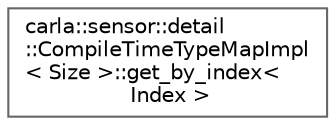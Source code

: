 digraph "类继承关系图"
{
 // INTERACTIVE_SVG=YES
 // LATEX_PDF_SIZE
  bgcolor="transparent";
  edge [fontname=Helvetica,fontsize=10,labelfontname=Helvetica,labelfontsize=10];
  node [fontname=Helvetica,fontsize=10,shape=box,height=0.2,width=0.4];
  rankdir="LR";
  Node0 [id="Node000000",label="carla::sensor::detail\l::CompileTimeTypeMapImpl\l\< Size \>::get_by_index\<\l Index \>",height=0.2,width=0.4,color="grey40", fillcolor="white", style="filled",URL="$df/dbb/structcarla_1_1sensor_1_1detail_1_1CompileTimeTypeMapImpl_3_01Size_01_4_1_1get__by__index.html",tooltip=" "];
}
